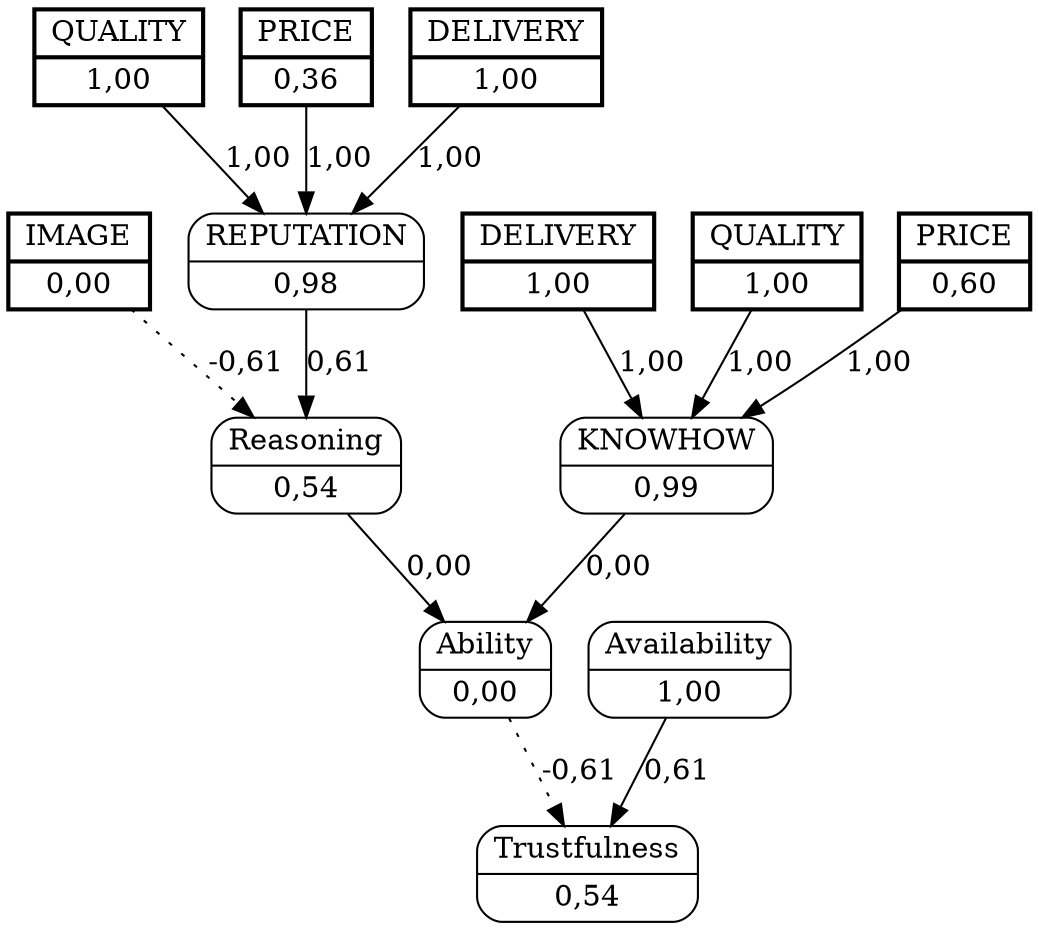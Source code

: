 digraph FCM_net{
	node [shape=record, style=rounded]
	0 [label="{IMAGE | 0,00}", style=bold, penwidth=2, peripheries=2];
	7 [label="{QUALITY | 1,00}", style=bold, penwidth=2, peripheries=2];
	8 [label="{PRICE | 0,36}", style=bold, penwidth=2, peripheries=2];
	9 [label="{DELIVERY | 1,00}", style=bold, penwidth=2, peripheries=2];
	10 [label="{QUALITY | 1,00}", style=bold, penwidth=2, peripheries=2];
	11 [label="{PRICE | 0,60}", style=bold, penwidth=2, peripheries=2];
	12 [label="{DELIVERY | 1,00}", style=bold, penwidth=2, peripheries=2];
	0 [label="{IMAGE | 0,00}"];
	1 [label="{REPUTATION | 0,98}"];
	2 [label="{KNOWHOW | 0,99}"];
	3 [label="{Reasoning | 0,54}"];
	4 [label="{Ability | 0,00}"];
	5 [label="{Availability | 1,00}"];
	6 [label="{Trustfulness | 0,54}"];
	8 [label="{PRICE | 0,36}"];
	10 [label="{QUALITY | 1,00}"];
	0 -> 3 [label = "-0,61", style=dotted];
	1 -> 3 [label = "0,61"];
	3 -> 4 [label = "0,00"];
	2 -> 4 [label = "0,00"];
	4 -> 6 [label = "-0,61", style=dotted];
	5 -> 6 [label = "0,61"];
	7 -> 1 [label = "1,00"];
	8 -> 1 [label = "1,00"];
	9 -> 1 [label = "1,00"];
	10 -> 2 [label = "1,00"];
	11 -> 2 [label = "1,00"];
	12 -> 2 [label = "1,00"];
}